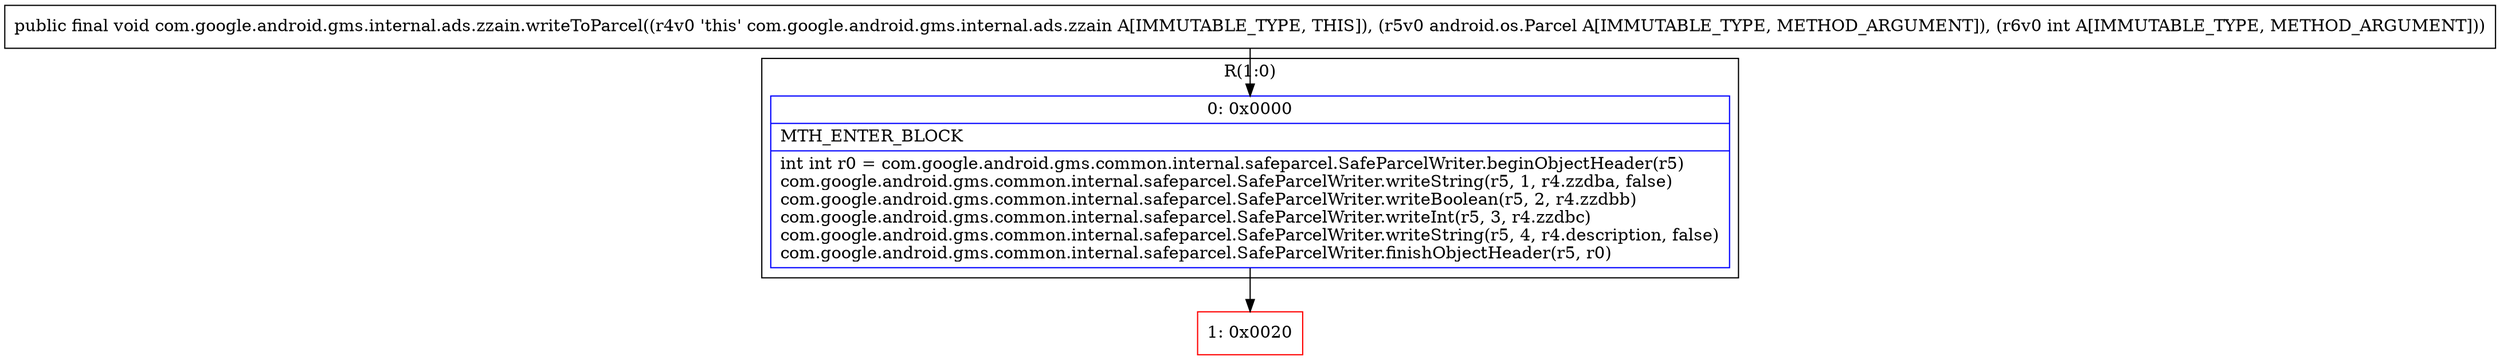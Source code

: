 digraph "CFG forcom.google.android.gms.internal.ads.zzain.writeToParcel(Landroid\/os\/Parcel;I)V" {
subgraph cluster_Region_302738456 {
label = "R(1:0)";
node [shape=record,color=blue];
Node_0 [shape=record,label="{0\:\ 0x0000|MTH_ENTER_BLOCK\l|int int r0 = com.google.android.gms.common.internal.safeparcel.SafeParcelWriter.beginObjectHeader(r5)\lcom.google.android.gms.common.internal.safeparcel.SafeParcelWriter.writeString(r5, 1, r4.zzdba, false)\lcom.google.android.gms.common.internal.safeparcel.SafeParcelWriter.writeBoolean(r5, 2, r4.zzdbb)\lcom.google.android.gms.common.internal.safeparcel.SafeParcelWriter.writeInt(r5, 3, r4.zzdbc)\lcom.google.android.gms.common.internal.safeparcel.SafeParcelWriter.writeString(r5, 4, r4.description, false)\lcom.google.android.gms.common.internal.safeparcel.SafeParcelWriter.finishObjectHeader(r5, r0)\l}"];
}
Node_1 [shape=record,color=red,label="{1\:\ 0x0020}"];
MethodNode[shape=record,label="{public final void com.google.android.gms.internal.ads.zzain.writeToParcel((r4v0 'this' com.google.android.gms.internal.ads.zzain A[IMMUTABLE_TYPE, THIS]), (r5v0 android.os.Parcel A[IMMUTABLE_TYPE, METHOD_ARGUMENT]), (r6v0 int A[IMMUTABLE_TYPE, METHOD_ARGUMENT])) }"];
MethodNode -> Node_0;
Node_0 -> Node_1;
}

